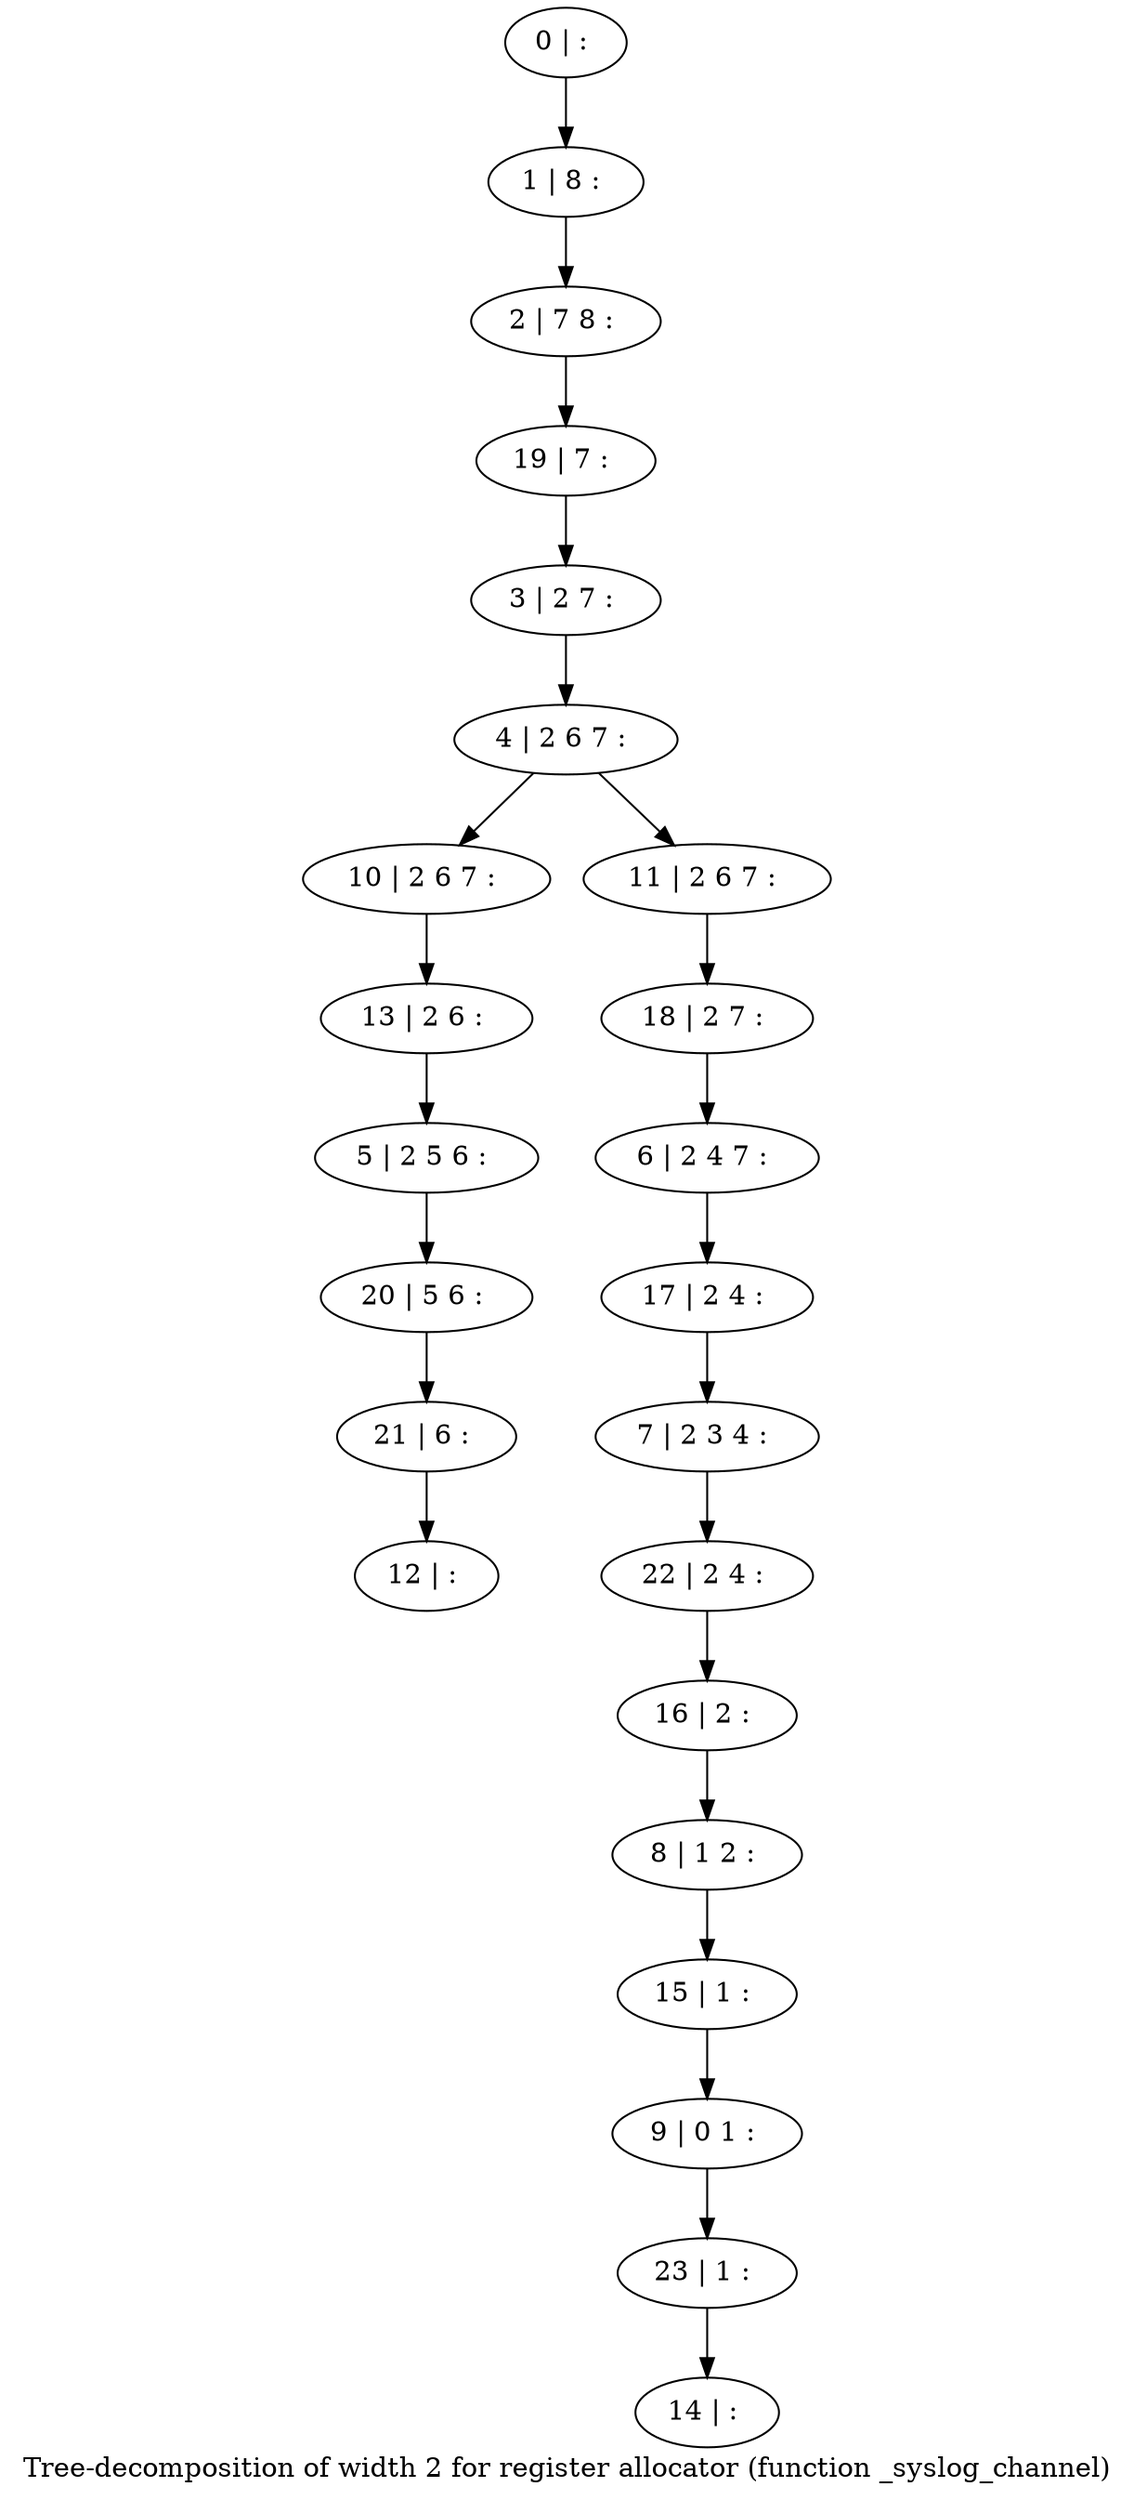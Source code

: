 digraph G {
graph [label="Tree-decomposition of width 2 for register allocator (function _syslog_channel)"]
0[label="0 | : "];
1[label="1 | 8 : "];
2[label="2 | 7 8 : "];
3[label="3 | 2 7 : "];
4[label="4 | 2 6 7 : "];
5[label="5 | 2 5 6 : "];
6[label="6 | 2 4 7 : "];
7[label="7 | 2 3 4 : "];
8[label="8 | 1 2 : "];
9[label="9 | 0 1 : "];
10[label="10 | 2 6 7 : "];
11[label="11 | 2 6 7 : "];
12[label="12 | : "];
13[label="13 | 2 6 : "];
14[label="14 | : "];
15[label="15 | 1 : "];
16[label="16 | 2 : "];
17[label="17 | 2 4 : "];
18[label="18 | 2 7 : "];
19[label="19 | 7 : "];
20[label="20 | 5 6 : "];
21[label="21 | 6 : "];
22[label="22 | 2 4 : "];
23[label="23 | 1 : "];
0->1 ;
1->2 ;
3->4 ;
4->10 ;
4->11 ;
13->5 ;
10->13 ;
15->9 ;
8->15 ;
16->8 ;
17->7 ;
6->17 ;
18->6 ;
11->18 ;
19->3 ;
2->19 ;
5->20 ;
21->12 ;
20->21 ;
22->16 ;
7->22 ;
23->14 ;
9->23 ;
}

